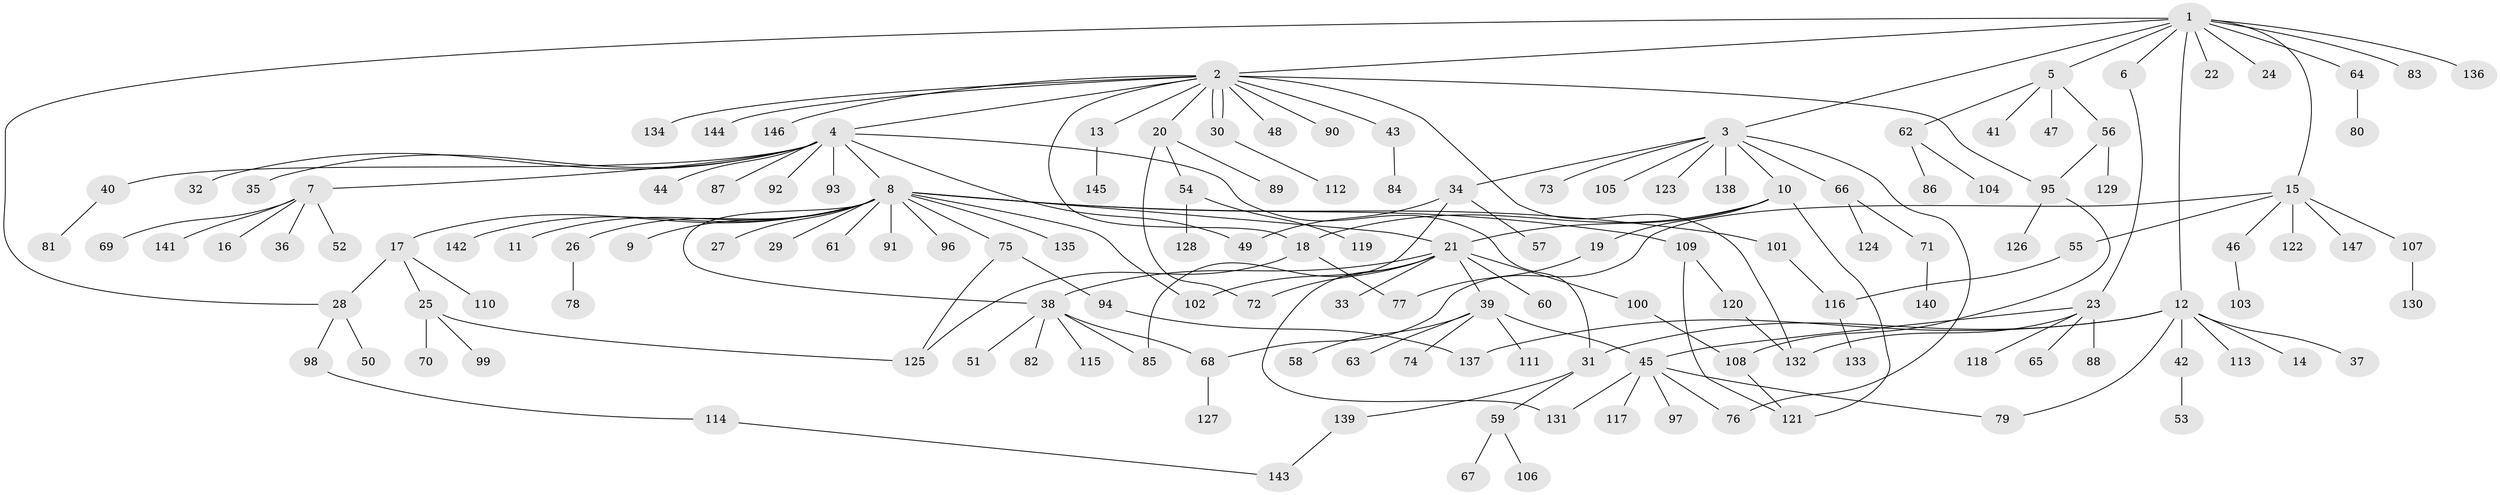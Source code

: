 // coarse degree distribution, {11: 0.017241379310344827, 25: 0.008620689655172414, 4: 0.02586206896551724, 2: 0.1724137931034483, 5: 0.02586206896551724, 17: 0.008620689655172414, 1: 0.5948275862068966, 7: 0.017241379310344827, 6: 0.017241379310344827, 3: 0.09482758620689655, 13: 0.008620689655172414, 8: 0.008620689655172414}
// Generated by graph-tools (version 1.1) at 2025/52/02/27/25 19:52:00]
// undirected, 147 vertices, 173 edges
graph export_dot {
graph [start="1"]
  node [color=gray90,style=filled];
  1;
  2;
  3;
  4;
  5;
  6;
  7;
  8;
  9;
  10;
  11;
  12;
  13;
  14;
  15;
  16;
  17;
  18;
  19;
  20;
  21;
  22;
  23;
  24;
  25;
  26;
  27;
  28;
  29;
  30;
  31;
  32;
  33;
  34;
  35;
  36;
  37;
  38;
  39;
  40;
  41;
  42;
  43;
  44;
  45;
  46;
  47;
  48;
  49;
  50;
  51;
  52;
  53;
  54;
  55;
  56;
  57;
  58;
  59;
  60;
  61;
  62;
  63;
  64;
  65;
  66;
  67;
  68;
  69;
  70;
  71;
  72;
  73;
  74;
  75;
  76;
  77;
  78;
  79;
  80;
  81;
  82;
  83;
  84;
  85;
  86;
  87;
  88;
  89;
  90;
  91;
  92;
  93;
  94;
  95;
  96;
  97;
  98;
  99;
  100;
  101;
  102;
  103;
  104;
  105;
  106;
  107;
  108;
  109;
  110;
  111;
  112;
  113;
  114;
  115;
  116;
  117;
  118;
  119;
  120;
  121;
  122;
  123;
  124;
  125;
  126;
  127;
  128;
  129;
  130;
  131;
  132;
  133;
  134;
  135;
  136;
  137;
  138;
  139;
  140;
  141;
  142;
  143;
  144;
  145;
  146;
  147;
  1 -- 2;
  1 -- 3;
  1 -- 5;
  1 -- 6;
  1 -- 12;
  1 -- 15;
  1 -- 22;
  1 -- 24;
  1 -- 28;
  1 -- 64;
  1 -- 83;
  1 -- 136;
  2 -- 4;
  2 -- 13;
  2 -- 18;
  2 -- 20;
  2 -- 30;
  2 -- 30;
  2 -- 43;
  2 -- 48;
  2 -- 90;
  2 -- 95;
  2 -- 132;
  2 -- 134;
  2 -- 144;
  2 -- 146;
  3 -- 10;
  3 -- 34;
  3 -- 66;
  3 -- 73;
  3 -- 76;
  3 -- 105;
  3 -- 123;
  3 -- 138;
  4 -- 7;
  4 -- 8;
  4 -- 31;
  4 -- 32;
  4 -- 35;
  4 -- 40;
  4 -- 44;
  4 -- 49;
  4 -- 87;
  4 -- 92;
  4 -- 93;
  5 -- 41;
  5 -- 47;
  5 -- 56;
  5 -- 62;
  6 -- 23;
  7 -- 16;
  7 -- 36;
  7 -- 52;
  7 -- 69;
  7 -- 141;
  8 -- 9;
  8 -- 11;
  8 -- 17;
  8 -- 21;
  8 -- 26;
  8 -- 27;
  8 -- 29;
  8 -- 38;
  8 -- 61;
  8 -- 75;
  8 -- 91;
  8 -- 96;
  8 -- 101;
  8 -- 102;
  8 -- 109;
  8 -- 135;
  8 -- 142;
  10 -- 18;
  10 -- 19;
  10 -- 21;
  10 -- 121;
  12 -- 14;
  12 -- 31;
  12 -- 37;
  12 -- 42;
  12 -- 79;
  12 -- 113;
  12 -- 137;
  13 -- 145;
  15 -- 46;
  15 -- 55;
  15 -- 68;
  15 -- 107;
  15 -- 122;
  15 -- 147;
  17 -- 25;
  17 -- 28;
  17 -- 110;
  18 -- 77;
  18 -- 125;
  19 -- 77;
  20 -- 54;
  20 -- 72;
  20 -- 89;
  21 -- 33;
  21 -- 38;
  21 -- 39;
  21 -- 60;
  21 -- 72;
  21 -- 100;
  21 -- 102;
  21 -- 131;
  23 -- 45;
  23 -- 65;
  23 -- 88;
  23 -- 118;
  23 -- 132;
  25 -- 70;
  25 -- 99;
  25 -- 125;
  26 -- 78;
  28 -- 50;
  28 -- 98;
  30 -- 112;
  31 -- 59;
  31 -- 139;
  34 -- 49;
  34 -- 57;
  34 -- 85;
  38 -- 51;
  38 -- 68;
  38 -- 82;
  38 -- 85;
  38 -- 115;
  39 -- 45;
  39 -- 58;
  39 -- 63;
  39 -- 74;
  39 -- 111;
  40 -- 81;
  42 -- 53;
  43 -- 84;
  45 -- 76;
  45 -- 79;
  45 -- 97;
  45 -- 117;
  45 -- 131;
  46 -- 103;
  54 -- 119;
  54 -- 128;
  55 -- 116;
  56 -- 95;
  56 -- 129;
  59 -- 67;
  59 -- 106;
  62 -- 86;
  62 -- 104;
  64 -- 80;
  66 -- 71;
  66 -- 124;
  68 -- 127;
  71 -- 140;
  75 -- 94;
  75 -- 125;
  94 -- 137;
  95 -- 108;
  95 -- 126;
  98 -- 114;
  100 -- 108;
  101 -- 116;
  107 -- 130;
  108 -- 121;
  109 -- 120;
  109 -- 121;
  114 -- 143;
  116 -- 133;
  120 -- 132;
  139 -- 143;
}
